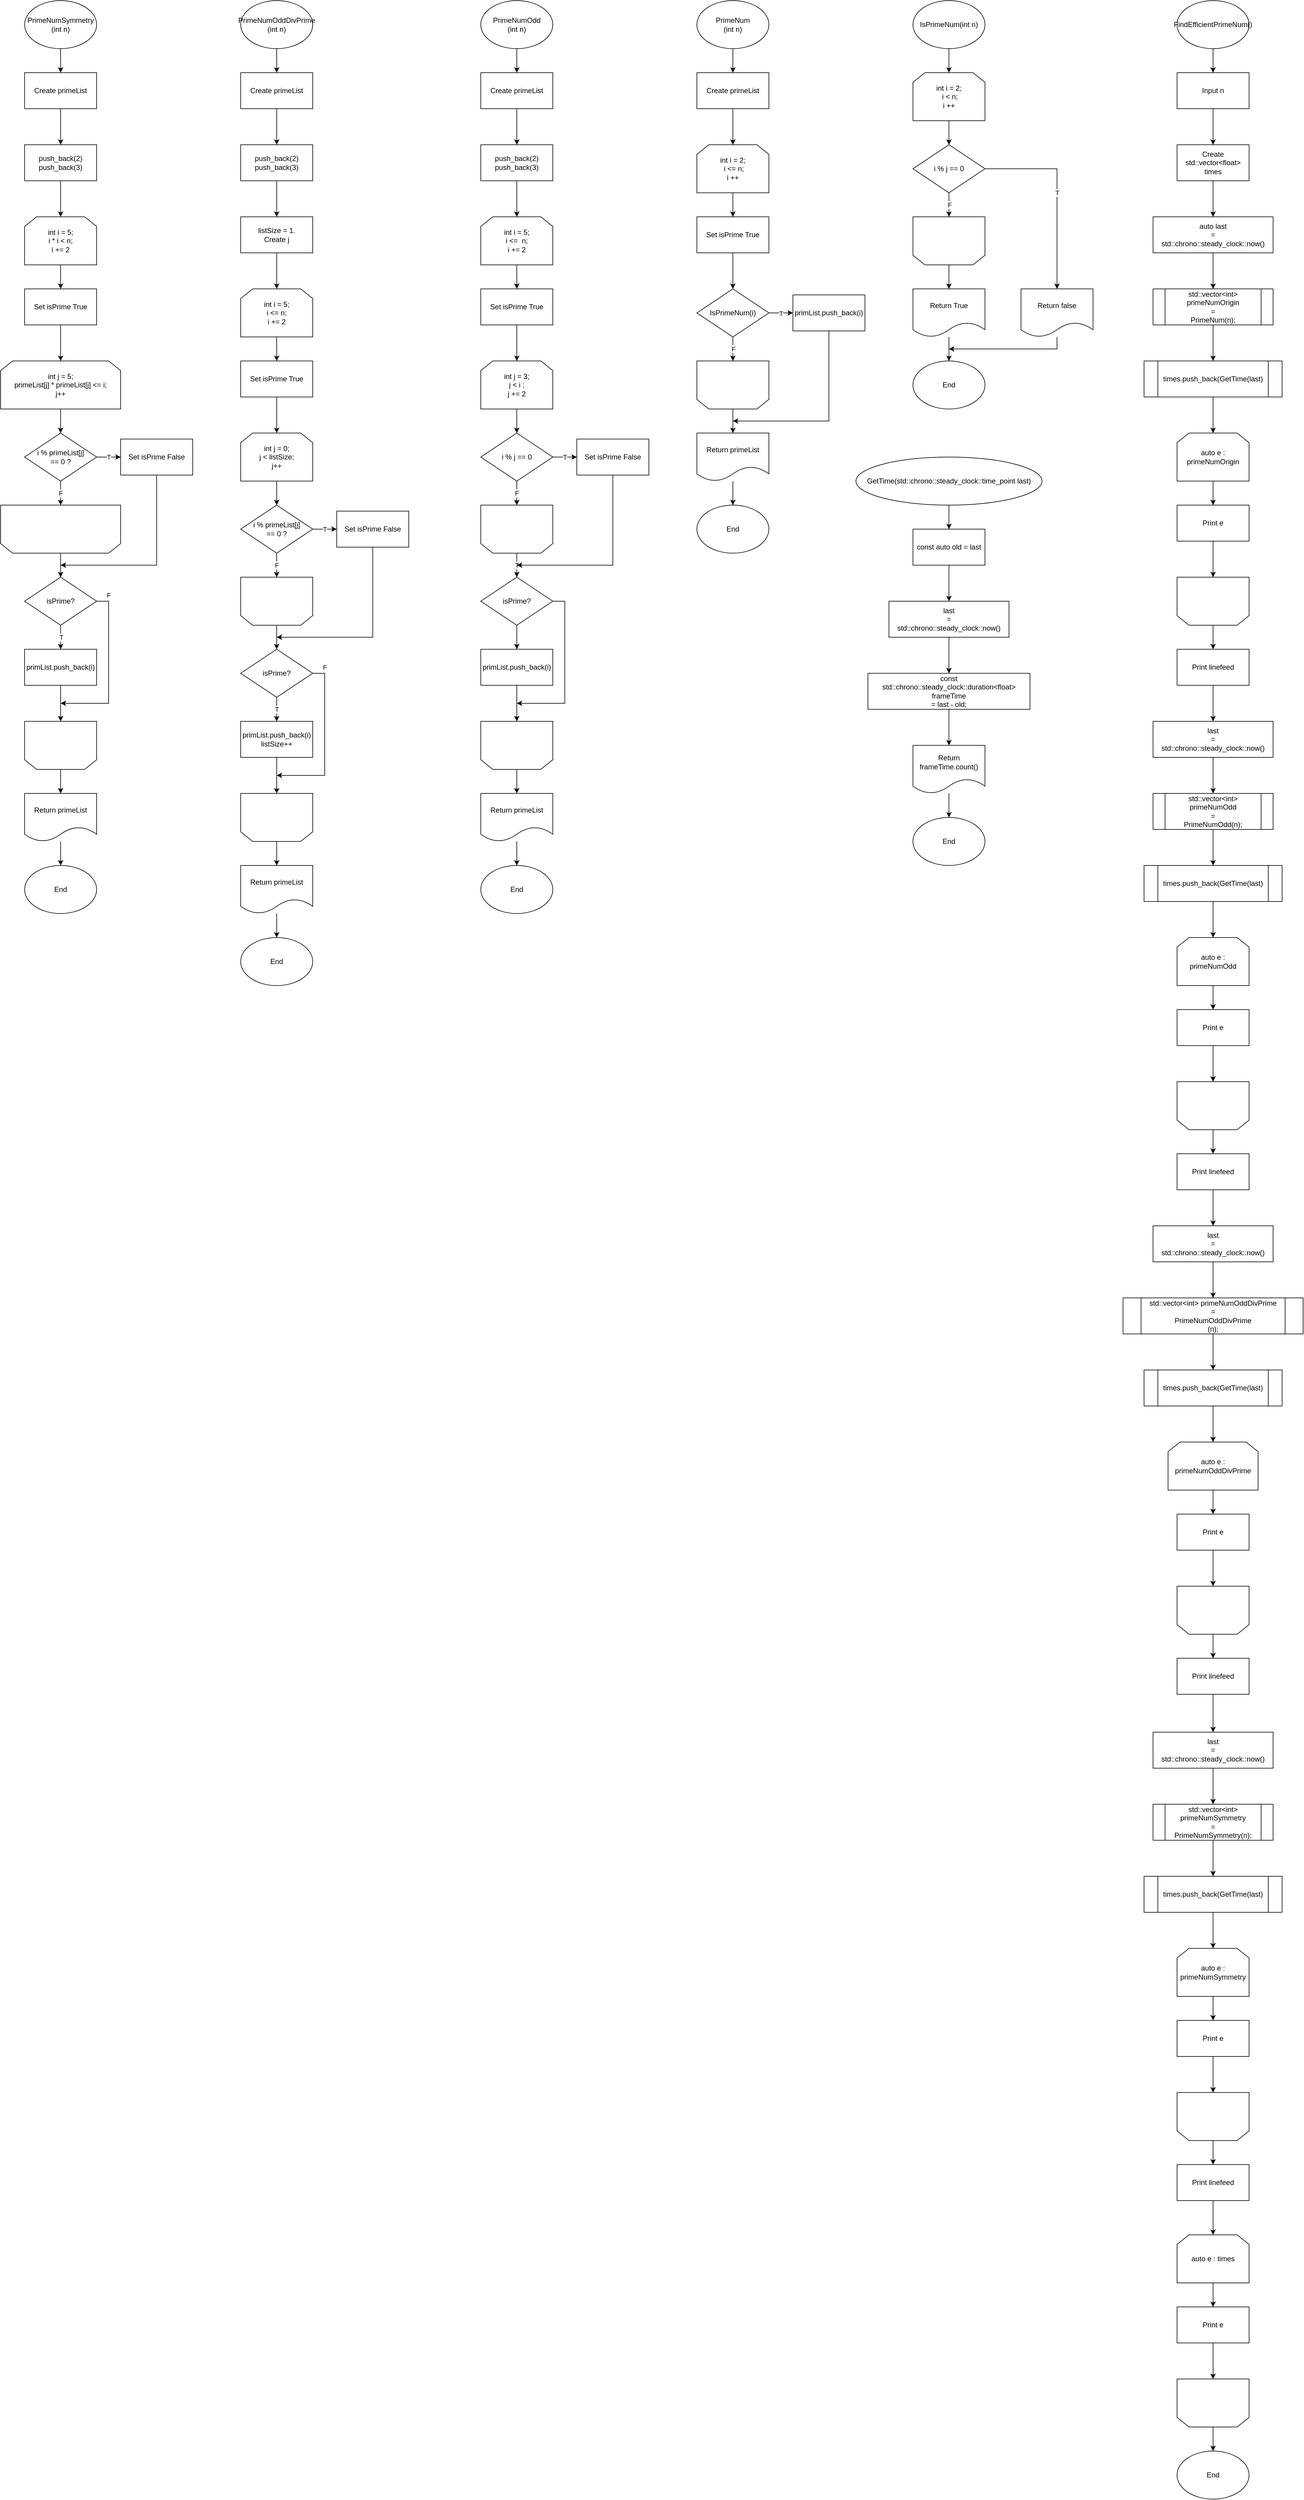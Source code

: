<mxfile version="18.0.6" type="device"><diagram id="XBnm89qF6W2O7CE00olU" name="페이지-1"><mxGraphModel dx="2062" dy="1225" grid="1" gridSize="10" guides="1" tooltips="1" connect="1" arrows="1" fold="1" page="1" pageScale="1" pageWidth="827" pageHeight="1169" math="0" shadow="0"><root><mxCell id="0"/><mxCell id="1" parent="0"/><mxCell id="dQdhlSkUI2bI5kgP2c9z-3" style="edgeStyle=orthogonalEdgeStyle;rounded=0;orthogonalLoop=1;jettySize=auto;html=1;entryX=0.5;entryY=0;entryDx=0;entryDy=0;" parent="1" source="dQdhlSkUI2bI5kgP2c9z-1" target="dQdhlSkUI2bI5kgP2c9z-2" edge="1"><mxGeometry relative="1" as="geometry"/></mxCell><mxCell id="dQdhlSkUI2bI5kgP2c9z-1" value="PrimeNumSymmetry&lt;br&gt;(int n)" style="ellipse;whiteSpace=wrap;html=1;" parent="1" vertex="1"><mxGeometry x="40" y="40" width="120" height="80" as="geometry"/></mxCell><mxCell id="Q8gy-9ptzlB1mFsOz-gy-4" style="edgeStyle=orthogonalEdgeStyle;rounded=0;orthogonalLoop=1;jettySize=auto;html=1;" edge="1" parent="1" source="dQdhlSkUI2bI5kgP2c9z-2" target="dQdhlSkUI2bI5kgP2c9z-4"><mxGeometry relative="1" as="geometry"/></mxCell><mxCell id="dQdhlSkUI2bI5kgP2c9z-2" value="Create primeList" style="rounded=0;whiteSpace=wrap;html=1;" parent="1" vertex="1"><mxGeometry x="40" y="160" width="120" height="60" as="geometry"/></mxCell><mxCell id="Q8gy-9ptzlB1mFsOz-gy-5" style="edgeStyle=orthogonalEdgeStyle;rounded=0;orthogonalLoop=1;jettySize=auto;html=1;" edge="1" parent="1" source="dQdhlSkUI2bI5kgP2c9z-4" target="dQdhlSkUI2bI5kgP2c9z-6"><mxGeometry relative="1" as="geometry"/></mxCell><mxCell id="dQdhlSkUI2bI5kgP2c9z-4" value="push_back(2)&lt;br&gt;push_back(3)" style="rounded=0;whiteSpace=wrap;html=1;" parent="1" vertex="1"><mxGeometry x="40" y="280" width="120" height="60" as="geometry"/></mxCell><mxCell id="Q8gy-9ptzlB1mFsOz-gy-8" style="edgeStyle=orthogonalEdgeStyle;rounded=0;orthogonalLoop=1;jettySize=auto;html=1;" edge="1" parent="1" source="dQdhlSkUI2bI5kgP2c9z-5" target="dQdhlSkUI2bI5kgP2c9z-8"><mxGeometry relative="1" as="geometry"/></mxCell><mxCell id="dQdhlSkUI2bI5kgP2c9z-5" value="Set isPrime True" style="rounded=0;whiteSpace=wrap;html=1;" parent="1" vertex="1"><mxGeometry x="40" y="520" width="120" height="60" as="geometry"/></mxCell><mxCell id="Q8gy-9ptzlB1mFsOz-gy-7" style="edgeStyle=orthogonalEdgeStyle;rounded=0;orthogonalLoop=1;jettySize=auto;html=1;entryX=0.5;entryY=0;entryDx=0;entryDy=0;" edge="1" parent="1" source="dQdhlSkUI2bI5kgP2c9z-6" target="dQdhlSkUI2bI5kgP2c9z-5"><mxGeometry relative="1" as="geometry"/></mxCell><mxCell id="dQdhlSkUI2bI5kgP2c9z-6" value="int i = 5;&lt;br&gt;i * i &amp;lt; n;&lt;br&gt;i += 2" style="shape=loopLimit;whiteSpace=wrap;html=1;" parent="1" vertex="1"><mxGeometry x="40" y="400" width="120" height="80" as="geometry"/></mxCell><mxCell id="Q8gy-9ptzlB1mFsOz-gy-26" style="edgeStyle=orthogonalEdgeStyle;rounded=0;orthogonalLoop=1;jettySize=auto;html=1;" edge="1" parent="1" source="dQdhlSkUI2bI5kgP2c9z-7" target="Q8gy-9ptzlB1mFsOz-gy-25"><mxGeometry relative="1" as="geometry"/></mxCell><mxCell id="dQdhlSkUI2bI5kgP2c9z-7" value="" style="shape=loopLimit;whiteSpace=wrap;html=1;flipV=1;" parent="1" vertex="1"><mxGeometry x="40" y="1240" width="120" height="80" as="geometry"/></mxCell><mxCell id="Q8gy-9ptzlB1mFsOz-gy-10" style="edgeStyle=orthogonalEdgeStyle;rounded=0;orthogonalLoop=1;jettySize=auto;html=1;entryX=0.5;entryY=0;entryDx=0;entryDy=0;" edge="1" parent="1" source="dQdhlSkUI2bI5kgP2c9z-8" target="Q8gy-9ptzlB1mFsOz-gy-2"><mxGeometry relative="1" as="geometry"/></mxCell><mxCell id="dQdhlSkUI2bI5kgP2c9z-8" value="int j = 5;&lt;br&gt;primeList[j] * primeList[j] &amp;lt;= i;&lt;br&gt;j++" style="shape=loopLimit;whiteSpace=wrap;html=1;" parent="1" vertex="1"><mxGeometry y="640" width="200" height="80" as="geometry"/></mxCell><mxCell id="Q8gy-9ptzlB1mFsOz-gy-15" style="edgeStyle=orthogonalEdgeStyle;rounded=0;orthogonalLoop=1;jettySize=auto;html=1;entryX=0.5;entryY=0;entryDx=0;entryDy=0;" edge="1" parent="1" source="Q8gy-9ptzlB1mFsOz-gy-1" target="Q8gy-9ptzlB1mFsOz-gy-14"><mxGeometry relative="1" as="geometry"/></mxCell><mxCell id="Q8gy-9ptzlB1mFsOz-gy-1" value="" style="shape=loopLimit;whiteSpace=wrap;html=1;flipV=1;" vertex="1" parent="1"><mxGeometry y="880" width="200" height="80" as="geometry"/></mxCell><mxCell id="Q8gy-9ptzlB1mFsOz-gy-12" value="T" style="edgeStyle=orthogonalEdgeStyle;rounded=0;orthogonalLoop=1;jettySize=auto;html=1;" edge="1" parent="1" source="Q8gy-9ptzlB1mFsOz-gy-2" target="Q8gy-9ptzlB1mFsOz-gy-11"><mxGeometry relative="1" as="geometry"/></mxCell><mxCell id="Q8gy-9ptzlB1mFsOz-gy-13" value="F" style="edgeStyle=orthogonalEdgeStyle;rounded=0;orthogonalLoop=1;jettySize=auto;html=1;" edge="1" parent="1" source="Q8gy-9ptzlB1mFsOz-gy-2" target="Q8gy-9ptzlB1mFsOz-gy-1"><mxGeometry relative="1" as="geometry"/></mxCell><mxCell id="Q8gy-9ptzlB1mFsOz-gy-2" value="i % primeList[j]&lt;br&gt;== 0 ?" style="rhombus;whiteSpace=wrap;html=1;" vertex="1" parent="1"><mxGeometry x="40" y="760" width="120" height="80" as="geometry"/></mxCell><mxCell id="Q8gy-9ptzlB1mFsOz-gy-18" style="edgeStyle=orthogonalEdgeStyle;rounded=0;orthogonalLoop=1;jettySize=auto;html=1;" edge="1" parent="1" source="Q8gy-9ptzlB1mFsOz-gy-11"><mxGeometry relative="1" as="geometry"><mxPoint x="100" y="980" as="targetPoint"/><Array as="points"><mxPoint x="260" y="980"/></Array></mxGeometry></mxCell><mxCell id="Q8gy-9ptzlB1mFsOz-gy-11" value="Set isPrime False" style="rounded=0;whiteSpace=wrap;html=1;" vertex="1" parent="1"><mxGeometry x="200" y="770" width="120" height="60" as="geometry"/></mxCell><mxCell id="Q8gy-9ptzlB1mFsOz-gy-17" value="T" style="edgeStyle=orthogonalEdgeStyle;rounded=0;orthogonalLoop=1;jettySize=auto;html=1;" edge="1" parent="1" source="Q8gy-9ptzlB1mFsOz-gy-14"><mxGeometry relative="1" as="geometry"><mxPoint x="100" y="1120" as="targetPoint"/></mxGeometry></mxCell><mxCell id="Q8gy-9ptzlB1mFsOz-gy-20" value="F" style="edgeStyle=orthogonalEdgeStyle;rounded=0;orthogonalLoop=1;jettySize=auto;html=1;exitX=1;exitY=0.5;exitDx=0;exitDy=0;" edge="1" parent="1" source="Q8gy-9ptzlB1mFsOz-gy-14"><mxGeometry x="-0.852" y="-10" relative="1" as="geometry"><mxPoint x="100" y="1210" as="targetPoint"/><Array as="points"><mxPoint x="180" y="1040"/><mxPoint x="180" y="1210"/></Array><mxPoint x="10" y="-10" as="offset"/></mxGeometry></mxCell><mxCell id="Q8gy-9ptzlB1mFsOz-gy-14" value="isPrime?" style="rhombus;whiteSpace=wrap;html=1;" vertex="1" parent="1"><mxGeometry x="40" y="1000" width="120" height="80" as="geometry"/></mxCell><mxCell id="Q8gy-9ptzlB1mFsOz-gy-24" style="edgeStyle=orthogonalEdgeStyle;rounded=0;orthogonalLoop=1;jettySize=auto;html=1;entryX=0.5;entryY=0;entryDx=0;entryDy=0;" edge="1" parent="1" source="Q8gy-9ptzlB1mFsOz-gy-22" target="dQdhlSkUI2bI5kgP2c9z-7"><mxGeometry relative="1" as="geometry"/></mxCell><mxCell id="Q8gy-9ptzlB1mFsOz-gy-22" value="primList.push_back(i)" style="rounded=0;whiteSpace=wrap;html=1;" vertex="1" parent="1"><mxGeometry x="40" y="1120" width="120" height="60" as="geometry"/></mxCell><mxCell id="Q8gy-9ptzlB1mFsOz-gy-29" style="edgeStyle=orthogonalEdgeStyle;rounded=0;orthogonalLoop=1;jettySize=auto;html=1;" edge="1" parent="1" source="Q8gy-9ptzlB1mFsOz-gy-25" target="Q8gy-9ptzlB1mFsOz-gy-28"><mxGeometry relative="1" as="geometry"/></mxCell><mxCell id="Q8gy-9ptzlB1mFsOz-gy-25" value="Return primeList" style="shape=document;whiteSpace=wrap;html=1;boundedLbl=1;" vertex="1" parent="1"><mxGeometry x="40" y="1360" width="120" height="80" as="geometry"/></mxCell><mxCell id="Q8gy-9ptzlB1mFsOz-gy-28" value="End" style="ellipse;whiteSpace=wrap;html=1;" vertex="1" parent="1"><mxGeometry x="40" y="1480" width="120" height="80" as="geometry"/></mxCell><mxCell id="Q8gy-9ptzlB1mFsOz-gy-32" style="edgeStyle=orthogonalEdgeStyle;rounded=0;orthogonalLoop=1;jettySize=auto;html=1;" edge="1" parent="1" source="Q8gy-9ptzlB1mFsOz-gy-30" target="Q8gy-9ptzlB1mFsOz-gy-31"><mxGeometry relative="1" as="geometry"/></mxCell><mxCell id="Q8gy-9ptzlB1mFsOz-gy-30" value="PrimeNumOddDivPrime&lt;br&gt;(int n)" style="ellipse;whiteSpace=wrap;html=1;" vertex="1" parent="1"><mxGeometry x="400" y="40" width="120" height="80" as="geometry"/></mxCell><mxCell id="Q8gy-9ptzlB1mFsOz-gy-34" style="edgeStyle=orthogonalEdgeStyle;rounded=0;orthogonalLoop=1;jettySize=auto;html=1;" edge="1" parent="1" source="Q8gy-9ptzlB1mFsOz-gy-31"><mxGeometry relative="1" as="geometry"><mxPoint x="460" y="280" as="targetPoint"/></mxGeometry></mxCell><mxCell id="Q8gy-9ptzlB1mFsOz-gy-31" value="Create primeList" style="rounded=0;whiteSpace=wrap;html=1;" vertex="1" parent="1"><mxGeometry x="400" y="160" width="120" height="60" as="geometry"/></mxCell><mxCell id="Q8gy-9ptzlB1mFsOz-gy-36" style="edgeStyle=orthogonalEdgeStyle;rounded=0;orthogonalLoop=1;jettySize=auto;html=1;entryX=0.5;entryY=0;entryDx=0;entryDy=0;" edge="1" parent="1"><mxGeometry relative="1" as="geometry"><mxPoint x="460" y="340" as="sourcePoint"/><mxPoint x="460" y="400" as="targetPoint"/></mxGeometry></mxCell><mxCell id="Q8gy-9ptzlB1mFsOz-gy-38" value="push_back(2)&lt;br&gt;push_back(3)" style="rounded=0;whiteSpace=wrap;html=1;" vertex="1" parent="1"><mxGeometry x="400" y="280" width="120" height="60" as="geometry"/></mxCell><mxCell id="Q8gy-9ptzlB1mFsOz-gy-43" style="edgeStyle=orthogonalEdgeStyle;rounded=0;orthogonalLoop=1;jettySize=auto;html=1;entryX=0.5;entryY=0;entryDx=0;entryDy=0;" edge="1" parent="1" source="Q8gy-9ptzlB1mFsOz-gy-39" target="Q8gy-9ptzlB1mFsOz-gy-40"><mxGeometry relative="1" as="geometry"/></mxCell><mxCell id="Q8gy-9ptzlB1mFsOz-gy-39" value="int i = 5;&lt;br&gt;i &amp;lt;= n;&lt;br&gt;i += 2" style="shape=loopLimit;whiteSpace=wrap;html=1;" vertex="1" parent="1"><mxGeometry x="400" y="520" width="120" height="80" as="geometry"/></mxCell><mxCell id="Q8gy-9ptzlB1mFsOz-gy-45" style="edgeStyle=orthogonalEdgeStyle;rounded=0;orthogonalLoop=1;jettySize=auto;html=1;entryX=0.5;entryY=0;entryDx=0;entryDy=0;" edge="1" parent="1" source="Q8gy-9ptzlB1mFsOz-gy-40"><mxGeometry relative="1" as="geometry"><mxPoint x="460" y="760" as="targetPoint"/></mxGeometry></mxCell><mxCell id="Q8gy-9ptzlB1mFsOz-gy-40" value="Set isPrime True" style="rounded=0;whiteSpace=wrap;html=1;" vertex="1" parent="1"><mxGeometry x="400" y="640" width="120" height="60" as="geometry"/></mxCell><mxCell id="Q8gy-9ptzlB1mFsOz-gy-42" style="edgeStyle=orthogonalEdgeStyle;rounded=0;orthogonalLoop=1;jettySize=auto;html=1;entryX=0.5;entryY=0;entryDx=0;entryDy=0;" edge="1" parent="1" source="Q8gy-9ptzlB1mFsOz-gy-41" target="Q8gy-9ptzlB1mFsOz-gy-39"><mxGeometry relative="1" as="geometry"/></mxCell><mxCell id="Q8gy-9ptzlB1mFsOz-gy-41" value="listSize = 1.&lt;br&gt;Create j" style="rounded=0;whiteSpace=wrap;html=1;" vertex="1" parent="1"><mxGeometry x="400" y="400" width="120" height="60" as="geometry"/></mxCell><mxCell id="Q8gy-9ptzlB1mFsOz-gy-48" value="T" style="edgeStyle=orthogonalEdgeStyle;rounded=0;orthogonalLoop=1;jettySize=auto;html=1;" edge="1" parent="1" source="Q8gy-9ptzlB1mFsOz-gy-49" target="Q8gy-9ptzlB1mFsOz-gy-50"><mxGeometry relative="1" as="geometry"/></mxCell><mxCell id="Q8gy-9ptzlB1mFsOz-gy-54" value="F" style="edgeStyle=orthogonalEdgeStyle;rounded=0;orthogonalLoop=1;jettySize=auto;html=1;entryX=0.5;entryY=0;entryDx=0;entryDy=0;" edge="1" parent="1" source="Q8gy-9ptzlB1mFsOz-gy-49" target="Q8gy-9ptzlB1mFsOz-gy-52"><mxGeometry relative="1" as="geometry"/></mxCell><mxCell id="Q8gy-9ptzlB1mFsOz-gy-49" value="i % primeList[j]&lt;br&gt;== 0 ?" style="rhombus;whiteSpace=wrap;html=1;" vertex="1" parent="1"><mxGeometry x="400" y="880" width="120" height="80" as="geometry"/></mxCell><mxCell id="Q8gy-9ptzlB1mFsOz-gy-57" style="edgeStyle=orthogonalEdgeStyle;rounded=0;orthogonalLoop=1;jettySize=auto;html=1;" edge="1" parent="1" source="Q8gy-9ptzlB1mFsOz-gy-50"><mxGeometry relative="1" as="geometry"><mxPoint x="460" y="1100" as="targetPoint"/><Array as="points"><mxPoint x="620" y="1100"/></Array></mxGeometry></mxCell><mxCell id="Q8gy-9ptzlB1mFsOz-gy-50" value="Set isPrime False" style="rounded=0;whiteSpace=wrap;html=1;" vertex="1" parent="1"><mxGeometry x="560" y="890" width="120" height="60" as="geometry"/></mxCell><mxCell id="Q8gy-9ptzlB1mFsOz-gy-53" style="edgeStyle=orthogonalEdgeStyle;rounded=0;orthogonalLoop=1;jettySize=auto;html=1;entryX=0.5;entryY=0;entryDx=0;entryDy=0;" edge="1" parent="1" source="Q8gy-9ptzlB1mFsOz-gy-51" target="Q8gy-9ptzlB1mFsOz-gy-49"><mxGeometry relative="1" as="geometry"/></mxCell><mxCell id="Q8gy-9ptzlB1mFsOz-gy-51" value="int j = 0;&lt;br&gt;j &amp;lt; listSize;&lt;br&gt;j++" style="shape=loopLimit;whiteSpace=wrap;html=1;" vertex="1" parent="1"><mxGeometry x="400" y="760" width="120" height="80" as="geometry"/></mxCell><mxCell id="Q8gy-9ptzlB1mFsOz-gy-56" style="edgeStyle=orthogonalEdgeStyle;rounded=0;orthogonalLoop=1;jettySize=auto;html=1;entryX=0.5;entryY=0;entryDx=0;entryDy=0;" edge="1" parent="1" source="Q8gy-9ptzlB1mFsOz-gy-52" target="Q8gy-9ptzlB1mFsOz-gy-55"><mxGeometry relative="1" as="geometry"/></mxCell><mxCell id="Q8gy-9ptzlB1mFsOz-gy-52" value="" style="shape=loopLimit;whiteSpace=wrap;html=1;flipV=1;" vertex="1" parent="1"><mxGeometry x="400" y="1000" width="120" height="80" as="geometry"/></mxCell><mxCell id="Q8gy-9ptzlB1mFsOz-gy-59" value="T" style="edgeStyle=orthogonalEdgeStyle;rounded=0;orthogonalLoop=1;jettySize=auto;html=1;" edge="1" parent="1" source="Q8gy-9ptzlB1mFsOz-gy-55" target="Q8gy-9ptzlB1mFsOz-gy-58"><mxGeometry relative="1" as="geometry"/></mxCell><mxCell id="Q8gy-9ptzlB1mFsOz-gy-62" value="F" style="edgeStyle=orthogonalEdgeStyle;rounded=0;orthogonalLoop=1;jettySize=auto;html=1;exitX=1;exitY=0.5;exitDx=0;exitDy=0;" edge="1" parent="1" source="Q8gy-9ptzlB1mFsOz-gy-55"><mxGeometry x="-0.852" y="-10" relative="1" as="geometry"><mxPoint x="460" y="1330" as="targetPoint"/><Array as="points"><mxPoint x="540" y="1160"/><mxPoint x="540" y="1330"/></Array><mxPoint x="10" y="-10" as="offset"/></mxGeometry></mxCell><mxCell id="Q8gy-9ptzlB1mFsOz-gy-55" value="isPrime?" style="rhombus;whiteSpace=wrap;html=1;" vertex="1" parent="1"><mxGeometry x="400" y="1120" width="120" height="80" as="geometry"/></mxCell><mxCell id="Q8gy-9ptzlB1mFsOz-gy-61" style="edgeStyle=orthogonalEdgeStyle;rounded=0;orthogonalLoop=1;jettySize=auto;html=1;entryX=0.5;entryY=0;entryDx=0;entryDy=0;" edge="1" parent="1" source="Q8gy-9ptzlB1mFsOz-gy-58" target="Q8gy-9ptzlB1mFsOz-gy-60"><mxGeometry relative="1" as="geometry"/></mxCell><mxCell id="Q8gy-9ptzlB1mFsOz-gy-58" value="primList.push_back(i)&lt;br&gt;listSize++" style="rounded=0;whiteSpace=wrap;html=1;" vertex="1" parent="1"><mxGeometry x="400" y="1240" width="120" height="60" as="geometry"/></mxCell><mxCell id="Q8gy-9ptzlB1mFsOz-gy-64" style="edgeStyle=orthogonalEdgeStyle;rounded=0;orthogonalLoop=1;jettySize=auto;html=1;entryX=0.5;entryY=0;entryDx=0;entryDy=0;" edge="1" parent="1" source="Q8gy-9ptzlB1mFsOz-gy-60" target="Q8gy-9ptzlB1mFsOz-gy-63"><mxGeometry relative="1" as="geometry"/></mxCell><mxCell id="Q8gy-9ptzlB1mFsOz-gy-60" value="" style="shape=loopLimit;whiteSpace=wrap;html=1;flipV=1;" vertex="1" parent="1"><mxGeometry x="400" y="1360" width="120" height="80" as="geometry"/></mxCell><mxCell id="Q8gy-9ptzlB1mFsOz-gy-66" style="edgeStyle=orthogonalEdgeStyle;rounded=0;orthogonalLoop=1;jettySize=auto;html=1;entryX=0.5;entryY=0;entryDx=0;entryDy=0;" edge="1" parent="1" source="Q8gy-9ptzlB1mFsOz-gy-63" target="Q8gy-9ptzlB1mFsOz-gy-65"><mxGeometry relative="1" as="geometry"/></mxCell><mxCell id="Q8gy-9ptzlB1mFsOz-gy-63" value="Return primeList" style="shape=document;whiteSpace=wrap;html=1;boundedLbl=1;" vertex="1" parent="1"><mxGeometry x="400" y="1480" width="120" height="80" as="geometry"/></mxCell><mxCell id="Q8gy-9ptzlB1mFsOz-gy-65" value="End" style="ellipse;whiteSpace=wrap;html=1;" vertex="1" parent="1"><mxGeometry x="400" y="1600" width="120" height="80" as="geometry"/></mxCell><mxCell id="Q8gy-9ptzlB1mFsOz-gy-71" style="edgeStyle=orthogonalEdgeStyle;rounded=0;orthogonalLoop=1;jettySize=auto;html=1;entryX=0.5;entryY=0;entryDx=0;entryDy=0;" edge="1" parent="1" source="Q8gy-9ptzlB1mFsOz-gy-67" target="Q8gy-9ptzlB1mFsOz-gy-69"><mxGeometry relative="1" as="geometry"/></mxCell><mxCell id="Q8gy-9ptzlB1mFsOz-gy-67" value="PrimeNumOdd&lt;br&gt;(int n)" style="ellipse;whiteSpace=wrap;html=1;" vertex="1" parent="1"><mxGeometry x="800" y="40" width="120" height="80" as="geometry"/></mxCell><mxCell id="Q8gy-9ptzlB1mFsOz-gy-68" style="edgeStyle=orthogonalEdgeStyle;rounded=0;orthogonalLoop=1;jettySize=auto;html=1;" edge="1" parent="1" source="Q8gy-9ptzlB1mFsOz-gy-69" target="Q8gy-9ptzlB1mFsOz-gy-70"><mxGeometry relative="1" as="geometry"/></mxCell><mxCell id="Q8gy-9ptzlB1mFsOz-gy-69" value="Create primeList" style="rounded=0;whiteSpace=wrap;html=1;" vertex="1" parent="1"><mxGeometry x="800" y="160" width="120" height="60" as="geometry"/></mxCell><mxCell id="Q8gy-9ptzlB1mFsOz-gy-73" style="edgeStyle=orthogonalEdgeStyle;rounded=0;orthogonalLoop=1;jettySize=auto;html=1;entryX=0.5;entryY=0;entryDx=0;entryDy=0;" edge="1" parent="1" source="Q8gy-9ptzlB1mFsOz-gy-70" target="Q8gy-9ptzlB1mFsOz-gy-72"><mxGeometry relative="1" as="geometry"/></mxCell><mxCell id="Q8gy-9ptzlB1mFsOz-gy-70" value="push_back(2)&lt;br&gt;push_back(3)" style="rounded=0;whiteSpace=wrap;html=1;" vertex="1" parent="1"><mxGeometry x="800" y="280" width="120" height="60" as="geometry"/></mxCell><mxCell id="Q8gy-9ptzlB1mFsOz-gy-75" style="edgeStyle=orthogonalEdgeStyle;rounded=0;orthogonalLoop=1;jettySize=auto;html=1;entryX=0.5;entryY=0;entryDx=0;entryDy=0;" edge="1" parent="1" source="Q8gy-9ptzlB1mFsOz-gy-72" target="Q8gy-9ptzlB1mFsOz-gy-74"><mxGeometry relative="1" as="geometry"/></mxCell><mxCell id="Q8gy-9ptzlB1mFsOz-gy-72" value="int i = 5;&lt;br&gt;i &amp;lt;=&amp;nbsp; n;&lt;br&gt;i += 2" style="shape=loopLimit;whiteSpace=wrap;html=1;" vertex="1" parent="1"><mxGeometry x="800" y="400" width="120" height="80" as="geometry"/></mxCell><mxCell id="Q8gy-9ptzlB1mFsOz-gy-79" style="edgeStyle=orthogonalEdgeStyle;rounded=0;orthogonalLoop=1;jettySize=auto;html=1;entryX=0.5;entryY=0;entryDx=0;entryDy=0;" edge="1" parent="1" source="Q8gy-9ptzlB1mFsOz-gy-74" target="Q8gy-9ptzlB1mFsOz-gy-76"><mxGeometry relative="1" as="geometry"/></mxCell><mxCell id="Q8gy-9ptzlB1mFsOz-gy-74" value="Set isPrime True" style="rounded=0;whiteSpace=wrap;html=1;" vertex="1" parent="1"><mxGeometry x="800" y="520" width="120" height="60" as="geometry"/></mxCell><mxCell id="Q8gy-9ptzlB1mFsOz-gy-78" style="edgeStyle=orthogonalEdgeStyle;rounded=0;orthogonalLoop=1;jettySize=auto;html=1;entryX=0.5;entryY=0;entryDx=0;entryDy=0;" edge="1" parent="1" source="Q8gy-9ptzlB1mFsOz-gy-76" target="Q8gy-9ptzlB1mFsOz-gy-77"><mxGeometry relative="1" as="geometry"/></mxCell><mxCell id="Q8gy-9ptzlB1mFsOz-gy-76" value="int j = 3;&lt;br&gt;j &amp;lt; i ;&lt;br&gt;j += 2" style="shape=loopLimit;whiteSpace=wrap;html=1;" vertex="1" parent="1"><mxGeometry x="800" y="640" width="120" height="80" as="geometry"/></mxCell><mxCell id="Q8gy-9ptzlB1mFsOz-gy-82" value="F" style="edgeStyle=orthogonalEdgeStyle;rounded=0;orthogonalLoop=1;jettySize=auto;html=1;entryX=0.5;entryY=0;entryDx=0;entryDy=0;" edge="1" parent="1" source="Q8gy-9ptzlB1mFsOz-gy-77" target="Q8gy-9ptzlB1mFsOz-gy-81"><mxGeometry relative="1" as="geometry"/></mxCell><mxCell id="Q8gy-9ptzlB1mFsOz-gy-84" value="T" style="edgeStyle=orthogonalEdgeStyle;rounded=0;orthogonalLoop=1;jettySize=auto;html=1;entryX=0;entryY=0.5;entryDx=0;entryDy=0;" edge="1" parent="1" source="Q8gy-9ptzlB1mFsOz-gy-77" target="Q8gy-9ptzlB1mFsOz-gy-83"><mxGeometry relative="1" as="geometry"/></mxCell><mxCell id="Q8gy-9ptzlB1mFsOz-gy-77" value="i % j == 0" style="rhombus;whiteSpace=wrap;html=1;" vertex="1" parent="1"><mxGeometry x="800" y="760" width="120" height="80" as="geometry"/></mxCell><mxCell id="Q8gy-9ptzlB1mFsOz-gy-86" value="T" style="edgeStyle=orthogonalEdgeStyle;rounded=0;orthogonalLoop=1;jettySize=auto;html=1;entryX=0.5;entryY=0;entryDx=0;entryDy=0;" edge="1" parent="1" source="Q8gy-9ptzlB1mFsOz-gy-81" target="Q8gy-9ptzlB1mFsOz-gy-85"><mxGeometry relative="1" as="geometry"/></mxCell><mxCell id="Q8gy-9ptzlB1mFsOz-gy-81" value="" style="shape=loopLimit;whiteSpace=wrap;html=1;flipV=1;" vertex="1" parent="1"><mxGeometry x="800" y="880" width="120" height="80" as="geometry"/></mxCell><mxCell id="Q8gy-9ptzlB1mFsOz-gy-89" style="edgeStyle=orthogonalEdgeStyle;rounded=0;orthogonalLoop=1;jettySize=auto;html=1;" edge="1" parent="1" source="Q8gy-9ptzlB1mFsOz-gy-83"><mxGeometry relative="1" as="geometry"><mxPoint x="860" y="980" as="targetPoint"/><Array as="points"><mxPoint x="1020" y="980"/></Array></mxGeometry></mxCell><mxCell id="Q8gy-9ptzlB1mFsOz-gy-83" value="Set isPrime False" style="rounded=0;whiteSpace=wrap;html=1;" vertex="1" parent="1"><mxGeometry x="960" y="770" width="120" height="60" as="geometry"/></mxCell><mxCell id="Q8gy-9ptzlB1mFsOz-gy-88" style="edgeStyle=orthogonalEdgeStyle;rounded=0;orthogonalLoop=1;jettySize=auto;html=1;entryX=0.5;entryY=0;entryDx=0;entryDy=0;" edge="1" parent="1" source="Q8gy-9ptzlB1mFsOz-gy-85" target="Q8gy-9ptzlB1mFsOz-gy-87"><mxGeometry relative="1" as="geometry"/></mxCell><mxCell id="Q8gy-9ptzlB1mFsOz-gy-92" style="edgeStyle=orthogonalEdgeStyle;rounded=0;orthogonalLoop=1;jettySize=auto;html=1;exitX=1;exitY=0.5;exitDx=0;exitDy=0;" edge="1" parent="1" source="Q8gy-9ptzlB1mFsOz-gy-85"><mxGeometry relative="1" as="geometry"><mxPoint x="860" y="1210" as="targetPoint"/><Array as="points"><mxPoint x="940" y="1040"/><mxPoint x="940" y="1210"/></Array></mxGeometry></mxCell><mxCell id="Q8gy-9ptzlB1mFsOz-gy-85" value="isPrime?" style="rhombus;whiteSpace=wrap;html=1;" vertex="1" parent="1"><mxGeometry x="800" y="1000" width="120" height="80" as="geometry"/></mxCell><mxCell id="Q8gy-9ptzlB1mFsOz-gy-91" style="edgeStyle=orthogonalEdgeStyle;rounded=0;orthogonalLoop=1;jettySize=auto;html=1;" edge="1" parent="1" source="Q8gy-9ptzlB1mFsOz-gy-87" target="Q8gy-9ptzlB1mFsOz-gy-90"><mxGeometry relative="1" as="geometry"/></mxCell><mxCell id="Q8gy-9ptzlB1mFsOz-gy-87" value="primList.push_back(i)" style="rounded=0;whiteSpace=wrap;html=1;" vertex="1" parent="1"><mxGeometry x="800" y="1120" width="120" height="60" as="geometry"/></mxCell><mxCell id="Q8gy-9ptzlB1mFsOz-gy-94" style="edgeStyle=orthogonalEdgeStyle;rounded=0;orthogonalLoop=1;jettySize=auto;html=1;entryX=0.5;entryY=0;entryDx=0;entryDy=0;" edge="1" parent="1" source="Q8gy-9ptzlB1mFsOz-gy-90" target="Q8gy-9ptzlB1mFsOz-gy-93"><mxGeometry relative="1" as="geometry"/></mxCell><mxCell id="Q8gy-9ptzlB1mFsOz-gy-90" value="" style="shape=loopLimit;whiteSpace=wrap;html=1;flipV=1;" vertex="1" parent="1"><mxGeometry x="800" y="1240" width="120" height="80" as="geometry"/></mxCell><mxCell id="Q8gy-9ptzlB1mFsOz-gy-97" style="edgeStyle=orthogonalEdgeStyle;rounded=0;orthogonalLoop=1;jettySize=auto;html=1;" edge="1" parent="1" source="Q8gy-9ptzlB1mFsOz-gy-93" target="Q8gy-9ptzlB1mFsOz-gy-95"><mxGeometry relative="1" as="geometry"/></mxCell><mxCell id="Q8gy-9ptzlB1mFsOz-gy-93" value="Return primeList" style="shape=document;whiteSpace=wrap;html=1;boundedLbl=1;" vertex="1" parent="1"><mxGeometry x="800" y="1360" width="120" height="80" as="geometry"/></mxCell><mxCell id="Q8gy-9ptzlB1mFsOz-gy-95" value="End" style="ellipse;whiteSpace=wrap;html=1;" vertex="1" parent="1"><mxGeometry x="800" y="1480" width="120" height="80" as="geometry"/></mxCell><mxCell id="Q8gy-9ptzlB1mFsOz-gy-100" style="edgeStyle=orthogonalEdgeStyle;rounded=0;orthogonalLoop=1;jettySize=auto;html=1;entryX=0.5;entryY=0;entryDx=0;entryDy=0;" edge="1" parent="1" source="Q8gy-9ptzlB1mFsOz-gy-98" target="Q8gy-9ptzlB1mFsOz-gy-99"><mxGeometry relative="1" as="geometry"/></mxCell><mxCell id="Q8gy-9ptzlB1mFsOz-gy-98" value="PrimeNum&lt;br&gt;(int n)" style="ellipse;whiteSpace=wrap;html=1;" vertex="1" parent="1"><mxGeometry x="1160" y="40" width="120" height="80" as="geometry"/></mxCell><mxCell id="Q8gy-9ptzlB1mFsOz-gy-102" style="edgeStyle=orthogonalEdgeStyle;rounded=0;orthogonalLoop=1;jettySize=auto;html=1;" edge="1" parent="1" source="Q8gy-9ptzlB1mFsOz-gy-99" target="Q8gy-9ptzlB1mFsOz-gy-101"><mxGeometry relative="1" as="geometry"/></mxCell><mxCell id="Q8gy-9ptzlB1mFsOz-gy-99" value="Create primeList" style="rounded=0;whiteSpace=wrap;html=1;" vertex="1" parent="1"><mxGeometry x="1160" y="160" width="120" height="60" as="geometry"/></mxCell><mxCell id="Q8gy-9ptzlB1mFsOz-gy-104" style="edgeStyle=orthogonalEdgeStyle;rounded=0;orthogonalLoop=1;jettySize=auto;html=1;" edge="1" parent="1" source="Q8gy-9ptzlB1mFsOz-gy-101" target="Q8gy-9ptzlB1mFsOz-gy-103"><mxGeometry relative="1" as="geometry"/></mxCell><mxCell id="Q8gy-9ptzlB1mFsOz-gy-101" value="int i = 2;&lt;br&gt;&amp;nbsp;i &amp;lt;= n;&lt;br&gt;i ++" style="shape=loopLimit;whiteSpace=wrap;html=1;" vertex="1" parent="1"><mxGeometry x="1160" y="280" width="120" height="80" as="geometry"/></mxCell><mxCell id="Q8gy-9ptzlB1mFsOz-gy-124" style="edgeStyle=orthogonalEdgeStyle;rounded=0;orthogonalLoop=1;jettySize=auto;html=1;" edge="1" parent="1" source="Q8gy-9ptzlB1mFsOz-gy-103"><mxGeometry relative="1" as="geometry"><mxPoint x="1220" y="520" as="targetPoint"/></mxGeometry></mxCell><mxCell id="Q8gy-9ptzlB1mFsOz-gy-103" value="Set isPrime True" style="rounded=0;whiteSpace=wrap;html=1;" vertex="1" parent="1"><mxGeometry x="1160" y="400" width="120" height="60" as="geometry"/></mxCell><mxCell id="Q8gy-9ptzlB1mFsOz-gy-108" style="edgeStyle=orthogonalEdgeStyle;rounded=0;orthogonalLoop=1;jettySize=auto;html=1;" edge="1" parent="1" source="Q8gy-9ptzlB1mFsOz-gy-106" target="Q8gy-9ptzlB1mFsOz-gy-107"><mxGeometry relative="1" as="geometry"/></mxCell><mxCell id="Q8gy-9ptzlB1mFsOz-gy-106" value="IsPrimeNum(int n)" style="ellipse;whiteSpace=wrap;html=1;" vertex="1" parent="1"><mxGeometry x="1520" y="40" width="120" height="80" as="geometry"/></mxCell><mxCell id="Q8gy-9ptzlB1mFsOz-gy-110" style="edgeStyle=orthogonalEdgeStyle;rounded=0;orthogonalLoop=1;jettySize=auto;html=1;" edge="1" parent="1" source="Q8gy-9ptzlB1mFsOz-gy-107" target="Q8gy-9ptzlB1mFsOz-gy-109"><mxGeometry relative="1" as="geometry"/></mxCell><mxCell id="Q8gy-9ptzlB1mFsOz-gy-107" value="int i = 2;&lt;br&gt;&amp;nbsp;i &amp;lt; n;&lt;br&gt;i ++" style="shape=loopLimit;whiteSpace=wrap;html=1;" vertex="1" parent="1"><mxGeometry x="1520" y="160" width="120" height="80" as="geometry"/></mxCell><mxCell id="Q8gy-9ptzlB1mFsOz-gy-111" value="F" style="edgeStyle=orthogonalEdgeStyle;rounded=0;orthogonalLoop=1;jettySize=auto;html=1;" edge="1" parent="1" source="Q8gy-9ptzlB1mFsOz-gy-109"><mxGeometry relative="1" as="geometry"><mxPoint x="1580" y="400" as="targetPoint"/></mxGeometry></mxCell><mxCell id="Q8gy-9ptzlB1mFsOz-gy-114" value="T" style="edgeStyle=orthogonalEdgeStyle;rounded=0;orthogonalLoop=1;jettySize=auto;html=1;entryX=0.5;entryY=0;entryDx=0;entryDy=0;" edge="1" parent="1" source="Q8gy-9ptzlB1mFsOz-gy-109" target="Q8gy-9ptzlB1mFsOz-gy-117"><mxGeometry relative="1" as="geometry"><mxPoint x="1690" y="320" as="targetPoint"/></mxGeometry></mxCell><mxCell id="Q8gy-9ptzlB1mFsOz-gy-109" value="i % j == 0" style="rhombus;whiteSpace=wrap;html=1;" vertex="1" parent="1"><mxGeometry x="1520" y="280" width="120" height="80" as="geometry"/></mxCell><mxCell id="Q8gy-9ptzlB1mFsOz-gy-118" style="edgeStyle=orthogonalEdgeStyle;rounded=0;orthogonalLoop=1;jettySize=auto;html=1;entryX=0.5;entryY=0;entryDx=0;entryDy=0;" edge="1" parent="1" source="Q8gy-9ptzlB1mFsOz-gy-115" target="Q8gy-9ptzlB1mFsOz-gy-116"><mxGeometry relative="1" as="geometry"/></mxCell><mxCell id="Q8gy-9ptzlB1mFsOz-gy-115" value="" style="shape=loopLimit;whiteSpace=wrap;html=1;flipV=1;" vertex="1" parent="1"><mxGeometry x="1520" y="400" width="120" height="80" as="geometry"/></mxCell><mxCell id="Q8gy-9ptzlB1mFsOz-gy-120" style="edgeStyle=orthogonalEdgeStyle;rounded=0;orthogonalLoop=1;jettySize=auto;html=1;entryX=0.5;entryY=0;entryDx=0;entryDy=0;" edge="1" parent="1" source="Q8gy-9ptzlB1mFsOz-gy-116" target="Q8gy-9ptzlB1mFsOz-gy-119"><mxGeometry relative="1" as="geometry"/></mxCell><mxCell id="Q8gy-9ptzlB1mFsOz-gy-116" value="Return True" style="shape=document;whiteSpace=wrap;html=1;boundedLbl=1;" vertex="1" parent="1"><mxGeometry x="1520" y="520" width="120" height="80" as="geometry"/></mxCell><mxCell id="Q8gy-9ptzlB1mFsOz-gy-122" style="edgeStyle=orthogonalEdgeStyle;rounded=0;orthogonalLoop=1;jettySize=auto;html=1;" edge="1" parent="1" source="Q8gy-9ptzlB1mFsOz-gy-117"><mxGeometry relative="1" as="geometry"><mxPoint x="1580" y="620" as="targetPoint"/><Array as="points"><mxPoint x="1760" y="620"/></Array></mxGeometry></mxCell><mxCell id="Q8gy-9ptzlB1mFsOz-gy-117" value="Return false" style="shape=document;whiteSpace=wrap;html=1;boundedLbl=1;" vertex="1" parent="1"><mxGeometry x="1700" y="520" width="120" height="80" as="geometry"/></mxCell><mxCell id="Q8gy-9ptzlB1mFsOz-gy-119" value="End" style="ellipse;whiteSpace=wrap;html=1;" vertex="1" parent="1"><mxGeometry x="1520" y="640" width="120" height="80" as="geometry"/></mxCell><mxCell id="Q8gy-9ptzlB1mFsOz-gy-127" value="F" style="edgeStyle=orthogonalEdgeStyle;rounded=0;orthogonalLoop=1;jettySize=auto;html=1;" edge="1" parent="1" source="Q8gy-9ptzlB1mFsOz-gy-126"><mxGeometry relative="1" as="geometry"><mxPoint x="1220" y="640" as="targetPoint"/></mxGeometry></mxCell><mxCell id="Q8gy-9ptzlB1mFsOz-gy-128" value="T" style="edgeStyle=orthogonalEdgeStyle;rounded=0;orthogonalLoop=1;jettySize=auto;html=1;" edge="1" parent="1" source="Q8gy-9ptzlB1mFsOz-gy-126"><mxGeometry relative="1" as="geometry"><mxPoint x="1320" y="560" as="targetPoint"/></mxGeometry></mxCell><mxCell id="Q8gy-9ptzlB1mFsOz-gy-126" value="IsPrimeNum(i)" style="rhombus;whiteSpace=wrap;html=1;" vertex="1" parent="1"><mxGeometry x="1160" y="520" width="120" height="80" as="geometry"/></mxCell><mxCell id="Q8gy-9ptzlB1mFsOz-gy-136" style="edgeStyle=orthogonalEdgeStyle;rounded=0;orthogonalLoop=1;jettySize=auto;html=1;entryX=0.5;entryY=0;entryDx=0;entryDy=0;" edge="1" parent="1" source="Q8gy-9ptzlB1mFsOz-gy-131" target="Q8gy-9ptzlB1mFsOz-gy-135"><mxGeometry relative="1" as="geometry"/></mxCell><mxCell id="Q8gy-9ptzlB1mFsOz-gy-131" value="" style="shape=loopLimit;whiteSpace=wrap;html=1;flipV=1;" vertex="1" parent="1"><mxGeometry x="1160" y="640" width="120" height="80" as="geometry"/></mxCell><mxCell id="Q8gy-9ptzlB1mFsOz-gy-139" style="edgeStyle=orthogonalEdgeStyle;rounded=0;orthogonalLoop=1;jettySize=auto;html=1;" edge="1" parent="1" source="Q8gy-9ptzlB1mFsOz-gy-132"><mxGeometry relative="1" as="geometry"><mxPoint x="1220" y="740" as="targetPoint"/><Array as="points"><mxPoint x="1380" y="740"/></Array></mxGeometry></mxCell><mxCell id="Q8gy-9ptzlB1mFsOz-gy-132" value="primList.push_back(i)" style="rounded=0;whiteSpace=wrap;html=1;" vertex="1" parent="1"><mxGeometry x="1320" y="530" width="120" height="60" as="geometry"/></mxCell><mxCell id="Q8gy-9ptzlB1mFsOz-gy-141" style="edgeStyle=orthogonalEdgeStyle;rounded=0;orthogonalLoop=1;jettySize=auto;html=1;" edge="1" parent="1" source="Q8gy-9ptzlB1mFsOz-gy-135" target="Q8gy-9ptzlB1mFsOz-gy-140"><mxGeometry relative="1" as="geometry"/></mxCell><mxCell id="Q8gy-9ptzlB1mFsOz-gy-135" value="Return primeList" style="shape=document;whiteSpace=wrap;html=1;boundedLbl=1;" vertex="1" parent="1"><mxGeometry x="1160" y="760" width="120" height="80" as="geometry"/></mxCell><mxCell id="Q8gy-9ptzlB1mFsOz-gy-140" value="End" style="ellipse;whiteSpace=wrap;html=1;" vertex="1" parent="1"><mxGeometry x="1160" y="880" width="120" height="80" as="geometry"/></mxCell><mxCell id="Q8gy-9ptzlB1mFsOz-gy-144" style="edgeStyle=orthogonalEdgeStyle;rounded=0;orthogonalLoop=1;jettySize=auto;html=1;entryX=0.5;entryY=0;entryDx=0;entryDy=0;" edge="1" parent="1" source="Q8gy-9ptzlB1mFsOz-gy-142" target="Q8gy-9ptzlB1mFsOz-gy-143"><mxGeometry relative="1" as="geometry"/></mxCell><mxCell id="Q8gy-9ptzlB1mFsOz-gy-142" value="FindEfficientPrimeNum()" style="ellipse;whiteSpace=wrap;html=1;" vertex="1" parent="1"><mxGeometry x="1960" y="40" width="120" height="80" as="geometry"/></mxCell><mxCell id="Q8gy-9ptzlB1mFsOz-gy-148" style="edgeStyle=orthogonalEdgeStyle;rounded=0;orthogonalLoop=1;jettySize=auto;html=1;entryX=0.5;entryY=0;entryDx=0;entryDy=0;" edge="1" parent="1" source="Q8gy-9ptzlB1mFsOz-gy-143" target="Q8gy-9ptzlB1mFsOz-gy-145"><mxGeometry relative="1" as="geometry"/></mxCell><mxCell id="Q8gy-9ptzlB1mFsOz-gy-143" value="Input n" style="rounded=0;whiteSpace=wrap;html=1;" vertex="1" parent="1"><mxGeometry x="1960" y="160" width="120" height="60" as="geometry"/></mxCell><mxCell id="Q8gy-9ptzlB1mFsOz-gy-147" style="edgeStyle=orthogonalEdgeStyle;rounded=0;orthogonalLoop=1;jettySize=auto;html=1;entryX=0.5;entryY=0;entryDx=0;entryDy=0;" edge="1" parent="1" source="Q8gy-9ptzlB1mFsOz-gy-145" target="Q8gy-9ptzlB1mFsOz-gy-146"><mxGeometry relative="1" as="geometry"/></mxCell><mxCell id="Q8gy-9ptzlB1mFsOz-gy-145" value="Create std::vector&amp;lt;float&amp;gt; times" style="rounded=0;whiteSpace=wrap;html=1;" vertex="1" parent="1"><mxGeometry x="1960" y="280" width="120" height="60" as="geometry"/></mxCell><mxCell id="Q8gy-9ptzlB1mFsOz-gy-150" style="edgeStyle=orthogonalEdgeStyle;rounded=0;orthogonalLoop=1;jettySize=auto;html=1;entryX=0.5;entryY=0;entryDx=0;entryDy=0;" edge="1" parent="1" source="Q8gy-9ptzlB1mFsOz-gy-146"><mxGeometry relative="1" as="geometry"><mxPoint x="2020.0" y="520" as="targetPoint"/></mxGeometry></mxCell><mxCell id="Q8gy-9ptzlB1mFsOz-gy-146" value="auto last&lt;br&gt;=&lt;br&gt;std::chrono::steady_clock::now()" style="rounded=0;whiteSpace=wrap;html=1;" vertex="1" parent="1"><mxGeometry x="1920" y="400" width="200" height="60" as="geometry"/></mxCell><mxCell id="Q8gy-9ptzlB1mFsOz-gy-164" style="edgeStyle=orthogonalEdgeStyle;rounded=0;orthogonalLoop=1;jettySize=auto;html=1;entryX=0.5;entryY=0;entryDx=0;entryDy=0;" edge="1" parent="1" source="Q8gy-9ptzlB1mFsOz-gy-151" target="Q8gy-9ptzlB1mFsOz-gy-152"><mxGeometry relative="1" as="geometry"/></mxCell><mxCell id="Q8gy-9ptzlB1mFsOz-gy-151" value="&lt;span style=&quot;&quot;&gt;std::vector&amp;lt;int&amp;gt; primeNumOrigin&lt;/span&gt;&lt;br style=&quot;&quot;&gt;&lt;span style=&quot;&quot;&gt;=&lt;/span&gt;&lt;br style=&quot;&quot;&gt;&lt;span style=&quot;&quot;&gt;PrimeNum(n);&lt;/span&gt;" style="shape=process;whiteSpace=wrap;html=1;backgroundOutline=1;" vertex="1" parent="1"><mxGeometry x="1920" y="520" width="200" height="60" as="geometry"/></mxCell><mxCell id="Q8gy-9ptzlB1mFsOz-gy-169" style="edgeStyle=orthogonalEdgeStyle;rounded=0;orthogonalLoop=1;jettySize=auto;html=1;" edge="1" parent="1" source="Q8gy-9ptzlB1mFsOz-gy-152" target="Q8gy-9ptzlB1mFsOz-gy-165"><mxGeometry relative="1" as="geometry"/></mxCell><mxCell id="Q8gy-9ptzlB1mFsOz-gy-152" value="times.push_back(GetTime(last)" style="shape=process;whiteSpace=wrap;html=1;backgroundOutline=1;" vertex="1" parent="1"><mxGeometry x="1905" y="640" width="230" height="60" as="geometry"/></mxCell><mxCell id="Q8gy-9ptzlB1mFsOz-gy-155" style="edgeStyle=orthogonalEdgeStyle;rounded=0;orthogonalLoop=1;jettySize=auto;html=1;" edge="1" parent="1" source="Q8gy-9ptzlB1mFsOz-gy-153" target="Q8gy-9ptzlB1mFsOz-gy-154"><mxGeometry relative="1" as="geometry"/></mxCell><mxCell id="Q8gy-9ptzlB1mFsOz-gy-153" value="GetTime(std::chrono::steady_clock::time_point last)" style="ellipse;whiteSpace=wrap;html=1;" vertex="1" parent="1"><mxGeometry x="1425" y="800" width="310" height="80" as="geometry"/></mxCell><mxCell id="Q8gy-9ptzlB1mFsOz-gy-161" style="edgeStyle=orthogonalEdgeStyle;rounded=0;orthogonalLoop=1;jettySize=auto;html=1;" edge="1" parent="1" source="Q8gy-9ptzlB1mFsOz-gy-154" target="Q8gy-9ptzlB1mFsOz-gy-156"><mxGeometry relative="1" as="geometry"/></mxCell><mxCell id="Q8gy-9ptzlB1mFsOz-gy-154" value="const auto old = last" style="rounded=0;whiteSpace=wrap;html=1;" vertex="1" parent="1"><mxGeometry x="1520" y="920" width="120" height="60" as="geometry"/></mxCell><mxCell id="Q8gy-9ptzlB1mFsOz-gy-162" style="edgeStyle=orthogonalEdgeStyle;rounded=0;orthogonalLoop=1;jettySize=auto;html=1;entryX=0.5;entryY=0;entryDx=0;entryDy=0;" edge="1" parent="1" source="Q8gy-9ptzlB1mFsOz-gy-156" target="Q8gy-9ptzlB1mFsOz-gy-157"><mxGeometry relative="1" as="geometry"/></mxCell><mxCell id="Q8gy-9ptzlB1mFsOz-gy-156" value="last&lt;br&gt;=&lt;br&gt;std::chrono::steady_clock::now()" style="rounded=0;whiteSpace=wrap;html=1;" vertex="1" parent="1"><mxGeometry x="1480" y="1040" width="200" height="60" as="geometry"/></mxCell><mxCell id="Q8gy-9ptzlB1mFsOz-gy-163" style="edgeStyle=orthogonalEdgeStyle;rounded=0;orthogonalLoop=1;jettySize=auto;html=1;" edge="1" parent="1" source="Q8gy-9ptzlB1mFsOz-gy-157" target="Q8gy-9ptzlB1mFsOz-gy-158"><mxGeometry relative="1" as="geometry"/></mxCell><mxCell id="Q8gy-9ptzlB1mFsOz-gy-157" value="const&lt;br&gt;std::chrono::steady_clock::duration&amp;lt;float&amp;gt;&lt;br&gt;frameTime&lt;br&gt;= last - old;" style="rounded=0;whiteSpace=wrap;html=1;" vertex="1" parent="1"><mxGeometry x="1445" y="1160" width="270" height="60" as="geometry"/></mxCell><mxCell id="Q8gy-9ptzlB1mFsOz-gy-160" style="edgeStyle=orthogonalEdgeStyle;rounded=0;orthogonalLoop=1;jettySize=auto;html=1;" edge="1" parent="1" source="Q8gy-9ptzlB1mFsOz-gy-158" target="Q8gy-9ptzlB1mFsOz-gy-159"><mxGeometry relative="1" as="geometry"/></mxCell><mxCell id="Q8gy-9ptzlB1mFsOz-gy-158" value="Return frameTime.count()" style="shape=document;whiteSpace=wrap;html=1;boundedLbl=1;" vertex="1" parent="1"><mxGeometry x="1520" y="1280" width="120" height="80" as="geometry"/></mxCell><mxCell id="Q8gy-9ptzlB1mFsOz-gy-159" value="End" style="ellipse;whiteSpace=wrap;html=1;" vertex="1" parent="1"><mxGeometry x="1520" y="1400" width="120" height="80" as="geometry"/></mxCell><mxCell id="Q8gy-9ptzlB1mFsOz-gy-170" style="edgeStyle=orthogonalEdgeStyle;rounded=0;orthogonalLoop=1;jettySize=auto;html=1;" edge="1" parent="1" source="Q8gy-9ptzlB1mFsOz-gy-165" target="Q8gy-9ptzlB1mFsOz-gy-166"><mxGeometry relative="1" as="geometry"/></mxCell><mxCell id="Q8gy-9ptzlB1mFsOz-gy-165" value="auto e : primeNumOrigin" style="shape=loopLimit;whiteSpace=wrap;html=1;" vertex="1" parent="1"><mxGeometry x="1960" y="760" width="120" height="80" as="geometry"/></mxCell><mxCell id="Q8gy-9ptzlB1mFsOz-gy-171" style="edgeStyle=orthogonalEdgeStyle;rounded=0;orthogonalLoop=1;jettySize=auto;html=1;entryX=0.5;entryY=0;entryDx=0;entryDy=0;" edge="1" parent="1" source="Q8gy-9ptzlB1mFsOz-gy-166" target="Q8gy-9ptzlB1mFsOz-gy-168"><mxGeometry relative="1" as="geometry"/></mxCell><mxCell id="Q8gy-9ptzlB1mFsOz-gy-166" value="Print e" style="rounded=0;whiteSpace=wrap;html=1;" vertex="1" parent="1"><mxGeometry x="1960" y="880" width="120" height="60" as="geometry"/></mxCell><mxCell id="Q8gy-9ptzlB1mFsOz-gy-186" style="edgeStyle=orthogonalEdgeStyle;rounded=0;orthogonalLoop=1;jettySize=auto;html=1;" edge="1" parent="1" source="Q8gy-9ptzlB1mFsOz-gy-167" target="Q8gy-9ptzlB1mFsOz-gy-174"><mxGeometry relative="1" as="geometry"/></mxCell><mxCell id="Q8gy-9ptzlB1mFsOz-gy-167" value="Print linefeed" style="rounded=0;whiteSpace=wrap;html=1;" vertex="1" parent="1"><mxGeometry x="1960" y="1120" width="120" height="60" as="geometry"/></mxCell><mxCell id="Q8gy-9ptzlB1mFsOz-gy-172" style="edgeStyle=orthogonalEdgeStyle;rounded=0;orthogonalLoop=1;jettySize=auto;html=1;" edge="1" parent="1" source="Q8gy-9ptzlB1mFsOz-gy-168" target="Q8gy-9ptzlB1mFsOz-gy-167"><mxGeometry relative="1" as="geometry"/></mxCell><mxCell id="Q8gy-9ptzlB1mFsOz-gy-168" value="" style="shape=loopLimit;whiteSpace=wrap;html=1;flipV=1;" vertex="1" parent="1"><mxGeometry x="1960" y="1000" width="120" height="80" as="geometry"/></mxCell><mxCell id="Q8gy-9ptzlB1mFsOz-gy-173" style="edgeStyle=orthogonalEdgeStyle;rounded=0;orthogonalLoop=1;jettySize=auto;html=1;entryX=0.5;entryY=0;entryDx=0;entryDy=0;" edge="1" parent="1" source="Q8gy-9ptzlB1mFsOz-gy-174"><mxGeometry relative="1" as="geometry"><mxPoint x="2020.0" y="1360" as="targetPoint"/></mxGeometry></mxCell><mxCell id="Q8gy-9ptzlB1mFsOz-gy-174" value="last&lt;br&gt;=&lt;br&gt;std::chrono::steady_clock::now()" style="rounded=0;whiteSpace=wrap;html=1;" vertex="1" parent="1"><mxGeometry x="1920" y="1240" width="200" height="60" as="geometry"/></mxCell><mxCell id="Q8gy-9ptzlB1mFsOz-gy-175" style="edgeStyle=orthogonalEdgeStyle;rounded=0;orthogonalLoop=1;jettySize=auto;html=1;entryX=0.5;entryY=0;entryDx=0;entryDy=0;" edge="1" parent="1" source="Q8gy-9ptzlB1mFsOz-gy-176" target="Q8gy-9ptzlB1mFsOz-gy-178"><mxGeometry relative="1" as="geometry"/></mxCell><mxCell id="Q8gy-9ptzlB1mFsOz-gy-176" value="&lt;span style=&quot;&quot;&gt;std::vector&amp;lt;int&amp;gt; primeNumOdd&lt;/span&gt;&lt;br style=&quot;&quot;&gt;&lt;span style=&quot;&quot;&gt;=&lt;/span&gt;&lt;br style=&quot;&quot;&gt;&lt;span style=&quot;&quot;&gt;PrimeNumOdd(n);&lt;/span&gt;" style="shape=process;whiteSpace=wrap;html=1;backgroundOutline=1;" vertex="1" parent="1"><mxGeometry x="1920" y="1360" width="200" height="60" as="geometry"/></mxCell><mxCell id="Q8gy-9ptzlB1mFsOz-gy-177" style="edgeStyle=orthogonalEdgeStyle;rounded=0;orthogonalLoop=1;jettySize=auto;html=1;" edge="1" parent="1" source="Q8gy-9ptzlB1mFsOz-gy-178" target="Q8gy-9ptzlB1mFsOz-gy-180"><mxGeometry relative="1" as="geometry"/></mxCell><mxCell id="Q8gy-9ptzlB1mFsOz-gy-178" value="times.push_back(GetTime(last)" style="shape=process;whiteSpace=wrap;html=1;backgroundOutline=1;" vertex="1" parent="1"><mxGeometry x="1905" y="1480" width="230" height="60" as="geometry"/></mxCell><mxCell id="Q8gy-9ptzlB1mFsOz-gy-179" style="edgeStyle=orthogonalEdgeStyle;rounded=0;orthogonalLoop=1;jettySize=auto;html=1;" edge="1" parent="1" source="Q8gy-9ptzlB1mFsOz-gy-180" target="Q8gy-9ptzlB1mFsOz-gy-182"><mxGeometry relative="1" as="geometry"/></mxCell><mxCell id="Q8gy-9ptzlB1mFsOz-gy-180" value="auto e : primeNumOdd" style="shape=loopLimit;whiteSpace=wrap;html=1;" vertex="1" parent="1"><mxGeometry x="1960" y="1600" width="120" height="80" as="geometry"/></mxCell><mxCell id="Q8gy-9ptzlB1mFsOz-gy-181" style="edgeStyle=orthogonalEdgeStyle;rounded=0;orthogonalLoop=1;jettySize=auto;html=1;entryX=0.5;entryY=0;entryDx=0;entryDy=0;" edge="1" parent="1" source="Q8gy-9ptzlB1mFsOz-gy-182" target="Q8gy-9ptzlB1mFsOz-gy-185"><mxGeometry relative="1" as="geometry"/></mxCell><mxCell id="Q8gy-9ptzlB1mFsOz-gy-182" value="Print e" style="rounded=0;whiteSpace=wrap;html=1;" vertex="1" parent="1"><mxGeometry x="1960" y="1720" width="120" height="60" as="geometry"/></mxCell><mxCell id="Q8gy-9ptzlB1mFsOz-gy-200" style="edgeStyle=orthogonalEdgeStyle;rounded=0;orthogonalLoop=1;jettySize=auto;html=1;" edge="1" parent="1" source="Q8gy-9ptzlB1mFsOz-gy-183" target="Q8gy-9ptzlB1mFsOz-gy-188"><mxGeometry relative="1" as="geometry"/></mxCell><mxCell id="Q8gy-9ptzlB1mFsOz-gy-183" value="Print linefeed" style="rounded=0;whiteSpace=wrap;html=1;" vertex="1" parent="1"><mxGeometry x="1960" y="1960" width="120" height="60" as="geometry"/></mxCell><mxCell id="Q8gy-9ptzlB1mFsOz-gy-184" style="edgeStyle=orthogonalEdgeStyle;rounded=0;orthogonalLoop=1;jettySize=auto;html=1;" edge="1" parent="1" source="Q8gy-9ptzlB1mFsOz-gy-185" target="Q8gy-9ptzlB1mFsOz-gy-183"><mxGeometry relative="1" as="geometry"/></mxCell><mxCell id="Q8gy-9ptzlB1mFsOz-gy-185" value="" style="shape=loopLimit;whiteSpace=wrap;html=1;flipV=1;" vertex="1" parent="1"><mxGeometry x="1960" y="1840" width="120" height="80" as="geometry"/></mxCell><mxCell id="Q8gy-9ptzlB1mFsOz-gy-187" style="edgeStyle=orthogonalEdgeStyle;rounded=0;orthogonalLoop=1;jettySize=auto;html=1;entryX=0.5;entryY=0;entryDx=0;entryDy=0;" edge="1" parent="1" source="Q8gy-9ptzlB1mFsOz-gy-188"><mxGeometry relative="1" as="geometry"><mxPoint x="2020.0" y="2200" as="targetPoint"/></mxGeometry></mxCell><mxCell id="Q8gy-9ptzlB1mFsOz-gy-188" value="last&lt;br&gt;=&lt;br&gt;std::chrono::steady_clock::now()" style="rounded=0;whiteSpace=wrap;html=1;" vertex="1" parent="1"><mxGeometry x="1920" y="2080" width="200" height="60" as="geometry"/></mxCell><mxCell id="Q8gy-9ptzlB1mFsOz-gy-189" style="edgeStyle=orthogonalEdgeStyle;rounded=0;orthogonalLoop=1;jettySize=auto;html=1;entryX=0.5;entryY=0;entryDx=0;entryDy=0;" edge="1" parent="1" source="Q8gy-9ptzlB1mFsOz-gy-190" target="Q8gy-9ptzlB1mFsOz-gy-192"><mxGeometry relative="1" as="geometry"/></mxCell><mxCell id="Q8gy-9ptzlB1mFsOz-gy-190" value="&lt;span style=&quot;&quot;&gt;std::vector&amp;lt;int&amp;gt; primeNumOddDivPrime&lt;/span&gt;&lt;br style=&quot;&quot;&gt;&lt;span style=&quot;&quot;&gt;=&lt;/span&gt;&lt;br style=&quot;&quot;&gt;&lt;span style=&quot;&quot;&gt;PrimeNumOdd&lt;/span&gt;DivPrime&lt;span style=&quot;&quot;&gt;&lt;br&gt;(n);&lt;/span&gt;" style="shape=process;whiteSpace=wrap;html=1;backgroundOutline=1;" vertex="1" parent="1"><mxGeometry x="1870" y="2200" width="300" height="60" as="geometry"/></mxCell><mxCell id="Q8gy-9ptzlB1mFsOz-gy-191" style="edgeStyle=orthogonalEdgeStyle;rounded=0;orthogonalLoop=1;jettySize=auto;html=1;" edge="1" parent="1" source="Q8gy-9ptzlB1mFsOz-gy-192" target="Q8gy-9ptzlB1mFsOz-gy-194"><mxGeometry relative="1" as="geometry"/></mxCell><mxCell id="Q8gy-9ptzlB1mFsOz-gy-192" value="times.push_back(GetTime(last)" style="shape=process;whiteSpace=wrap;html=1;backgroundOutline=1;" vertex="1" parent="1"><mxGeometry x="1905" y="2320" width="230" height="60" as="geometry"/></mxCell><mxCell id="Q8gy-9ptzlB1mFsOz-gy-193" style="edgeStyle=orthogonalEdgeStyle;rounded=0;orthogonalLoop=1;jettySize=auto;html=1;" edge="1" parent="1" source="Q8gy-9ptzlB1mFsOz-gy-194" target="Q8gy-9ptzlB1mFsOz-gy-196"><mxGeometry relative="1" as="geometry"/></mxCell><mxCell id="Q8gy-9ptzlB1mFsOz-gy-194" value="auto e : primeNumOddDivPrime" style="shape=loopLimit;whiteSpace=wrap;html=1;" vertex="1" parent="1"><mxGeometry x="1945" y="2440" width="150" height="80" as="geometry"/></mxCell><mxCell id="Q8gy-9ptzlB1mFsOz-gy-195" style="edgeStyle=orthogonalEdgeStyle;rounded=0;orthogonalLoop=1;jettySize=auto;html=1;entryX=0.5;entryY=0;entryDx=0;entryDy=0;" edge="1" parent="1" source="Q8gy-9ptzlB1mFsOz-gy-196" target="Q8gy-9ptzlB1mFsOz-gy-199"><mxGeometry relative="1" as="geometry"/></mxCell><mxCell id="Q8gy-9ptzlB1mFsOz-gy-196" value="Print e" style="rounded=0;whiteSpace=wrap;html=1;" vertex="1" parent="1"><mxGeometry x="1960" y="2560" width="120" height="60" as="geometry"/></mxCell><mxCell id="Q8gy-9ptzlB1mFsOz-gy-214" style="edgeStyle=orthogonalEdgeStyle;rounded=0;orthogonalLoop=1;jettySize=auto;html=1;" edge="1" parent="1" source="Q8gy-9ptzlB1mFsOz-gy-197" target="Q8gy-9ptzlB1mFsOz-gy-202"><mxGeometry relative="1" as="geometry"/></mxCell><mxCell id="Q8gy-9ptzlB1mFsOz-gy-197" value="Print linefeed" style="rounded=0;whiteSpace=wrap;html=1;" vertex="1" parent="1"><mxGeometry x="1960" y="2800" width="120" height="60" as="geometry"/></mxCell><mxCell id="Q8gy-9ptzlB1mFsOz-gy-198" style="edgeStyle=orthogonalEdgeStyle;rounded=0;orthogonalLoop=1;jettySize=auto;html=1;" edge="1" parent="1" source="Q8gy-9ptzlB1mFsOz-gy-199" target="Q8gy-9ptzlB1mFsOz-gy-197"><mxGeometry relative="1" as="geometry"/></mxCell><mxCell id="Q8gy-9ptzlB1mFsOz-gy-199" value="" style="shape=loopLimit;whiteSpace=wrap;html=1;flipV=1;" vertex="1" parent="1"><mxGeometry x="1960" y="2680" width="120" height="80" as="geometry"/></mxCell><mxCell id="Q8gy-9ptzlB1mFsOz-gy-201" style="edgeStyle=orthogonalEdgeStyle;rounded=0;orthogonalLoop=1;jettySize=auto;html=1;entryX=0.5;entryY=0;entryDx=0;entryDy=0;" edge="1" parent="1" source="Q8gy-9ptzlB1mFsOz-gy-202"><mxGeometry relative="1" as="geometry"><mxPoint x="2020.0" y="3043" as="targetPoint"/></mxGeometry></mxCell><mxCell id="Q8gy-9ptzlB1mFsOz-gy-202" value="last&lt;br&gt;=&lt;br&gt;std::chrono::steady_clock::now()" style="rounded=0;whiteSpace=wrap;html=1;" vertex="1" parent="1"><mxGeometry x="1920" y="2923" width="200" height="60" as="geometry"/></mxCell><mxCell id="Q8gy-9ptzlB1mFsOz-gy-203" style="edgeStyle=orthogonalEdgeStyle;rounded=0;orthogonalLoop=1;jettySize=auto;html=1;entryX=0.5;entryY=0;entryDx=0;entryDy=0;" edge="1" parent="1" source="Q8gy-9ptzlB1mFsOz-gy-204" target="Q8gy-9ptzlB1mFsOz-gy-206"><mxGeometry relative="1" as="geometry"/></mxCell><mxCell id="Q8gy-9ptzlB1mFsOz-gy-204" value="&lt;span style=&quot;&quot;&gt;std::vector&amp;lt;int&amp;gt; primeNumSymmetry&lt;/span&gt;&lt;br style=&quot;&quot;&gt;&lt;span style=&quot;&quot;&gt;=&lt;/span&gt;&lt;br style=&quot;&quot;&gt;&lt;span style=&quot;&quot;&gt;PrimeNum&lt;/span&gt;Symmetry&lt;span style=&quot;&quot;&gt;(n);&lt;/span&gt;" style="shape=process;whiteSpace=wrap;html=1;backgroundOutline=1;" vertex="1" parent="1"><mxGeometry x="1920" y="3043" width="200" height="60" as="geometry"/></mxCell><mxCell id="Q8gy-9ptzlB1mFsOz-gy-205" style="edgeStyle=orthogonalEdgeStyle;rounded=0;orthogonalLoop=1;jettySize=auto;html=1;" edge="1" parent="1" source="Q8gy-9ptzlB1mFsOz-gy-206" target="Q8gy-9ptzlB1mFsOz-gy-208"><mxGeometry relative="1" as="geometry"/></mxCell><mxCell id="Q8gy-9ptzlB1mFsOz-gy-206" value="times.push_back(GetTime(last)" style="shape=process;whiteSpace=wrap;html=1;backgroundOutline=1;" vertex="1" parent="1"><mxGeometry x="1905" y="3163" width="230" height="60" as="geometry"/></mxCell><mxCell id="Q8gy-9ptzlB1mFsOz-gy-207" style="edgeStyle=orthogonalEdgeStyle;rounded=0;orthogonalLoop=1;jettySize=auto;html=1;" edge="1" parent="1" source="Q8gy-9ptzlB1mFsOz-gy-208" target="Q8gy-9ptzlB1mFsOz-gy-210"><mxGeometry relative="1" as="geometry"/></mxCell><mxCell id="Q8gy-9ptzlB1mFsOz-gy-208" value="auto e : primeNumSymmetry" style="shape=loopLimit;whiteSpace=wrap;html=1;" vertex="1" parent="1"><mxGeometry x="1960" y="3283" width="120" height="80" as="geometry"/></mxCell><mxCell id="Q8gy-9ptzlB1mFsOz-gy-209" style="edgeStyle=orthogonalEdgeStyle;rounded=0;orthogonalLoop=1;jettySize=auto;html=1;entryX=0.5;entryY=0;entryDx=0;entryDy=0;" edge="1" parent="1" source="Q8gy-9ptzlB1mFsOz-gy-210" target="Q8gy-9ptzlB1mFsOz-gy-213"><mxGeometry relative="1" as="geometry"/></mxCell><mxCell id="Q8gy-9ptzlB1mFsOz-gy-210" value="Print e" style="rounded=0;whiteSpace=wrap;html=1;" vertex="1" parent="1"><mxGeometry x="1960" y="3403" width="120" height="60" as="geometry"/></mxCell><mxCell id="Q8gy-9ptzlB1mFsOz-gy-220" style="edgeStyle=orthogonalEdgeStyle;rounded=0;orthogonalLoop=1;jettySize=auto;html=1;entryX=0.5;entryY=0;entryDx=0;entryDy=0;" edge="1" parent="1" source="Q8gy-9ptzlB1mFsOz-gy-211" target="Q8gy-9ptzlB1mFsOz-gy-216"><mxGeometry relative="1" as="geometry"/></mxCell><mxCell id="Q8gy-9ptzlB1mFsOz-gy-211" value="Print linefeed" style="rounded=0;whiteSpace=wrap;html=1;" vertex="1" parent="1"><mxGeometry x="1960" y="3643" width="120" height="60" as="geometry"/></mxCell><mxCell id="Q8gy-9ptzlB1mFsOz-gy-212" style="edgeStyle=orthogonalEdgeStyle;rounded=0;orthogonalLoop=1;jettySize=auto;html=1;" edge="1" parent="1" source="Q8gy-9ptzlB1mFsOz-gy-213" target="Q8gy-9ptzlB1mFsOz-gy-211"><mxGeometry relative="1" as="geometry"/></mxCell><mxCell id="Q8gy-9ptzlB1mFsOz-gy-213" value="" style="shape=loopLimit;whiteSpace=wrap;html=1;flipV=1;" vertex="1" parent="1"><mxGeometry x="1960" y="3523" width="120" height="80" as="geometry"/></mxCell><mxCell id="Q8gy-9ptzlB1mFsOz-gy-215" style="edgeStyle=orthogonalEdgeStyle;rounded=0;orthogonalLoop=1;jettySize=auto;html=1;" edge="1" parent="1" source="Q8gy-9ptzlB1mFsOz-gy-216" target="Q8gy-9ptzlB1mFsOz-gy-218"><mxGeometry relative="1" as="geometry"/></mxCell><mxCell id="Q8gy-9ptzlB1mFsOz-gy-216" value="auto e : times" style="shape=loopLimit;whiteSpace=wrap;html=1;" vertex="1" parent="1"><mxGeometry x="1960" y="3760" width="120" height="80" as="geometry"/></mxCell><mxCell id="Q8gy-9ptzlB1mFsOz-gy-217" style="edgeStyle=orthogonalEdgeStyle;rounded=0;orthogonalLoop=1;jettySize=auto;html=1;entryX=0.5;entryY=0;entryDx=0;entryDy=0;" edge="1" parent="1" source="Q8gy-9ptzlB1mFsOz-gy-218" target="Q8gy-9ptzlB1mFsOz-gy-219"><mxGeometry relative="1" as="geometry"/></mxCell><mxCell id="Q8gy-9ptzlB1mFsOz-gy-218" value="Print e" style="rounded=0;whiteSpace=wrap;html=1;" vertex="1" parent="1"><mxGeometry x="1960" y="3880" width="120" height="60" as="geometry"/></mxCell><mxCell id="Q8gy-9ptzlB1mFsOz-gy-222" style="edgeStyle=orthogonalEdgeStyle;rounded=0;orthogonalLoop=1;jettySize=auto;html=1;" edge="1" parent="1" source="Q8gy-9ptzlB1mFsOz-gy-219" target="Q8gy-9ptzlB1mFsOz-gy-221"><mxGeometry relative="1" as="geometry"/></mxCell><mxCell id="Q8gy-9ptzlB1mFsOz-gy-219" value="" style="shape=loopLimit;whiteSpace=wrap;html=1;flipV=1;" vertex="1" parent="1"><mxGeometry x="1960" y="4000" width="120" height="80" as="geometry"/></mxCell><mxCell id="Q8gy-9ptzlB1mFsOz-gy-221" value="End" style="ellipse;whiteSpace=wrap;html=1;" vertex="1" parent="1"><mxGeometry x="1960" y="4120" width="120" height="80" as="geometry"/></mxCell></root></mxGraphModel></diagram></mxfile>